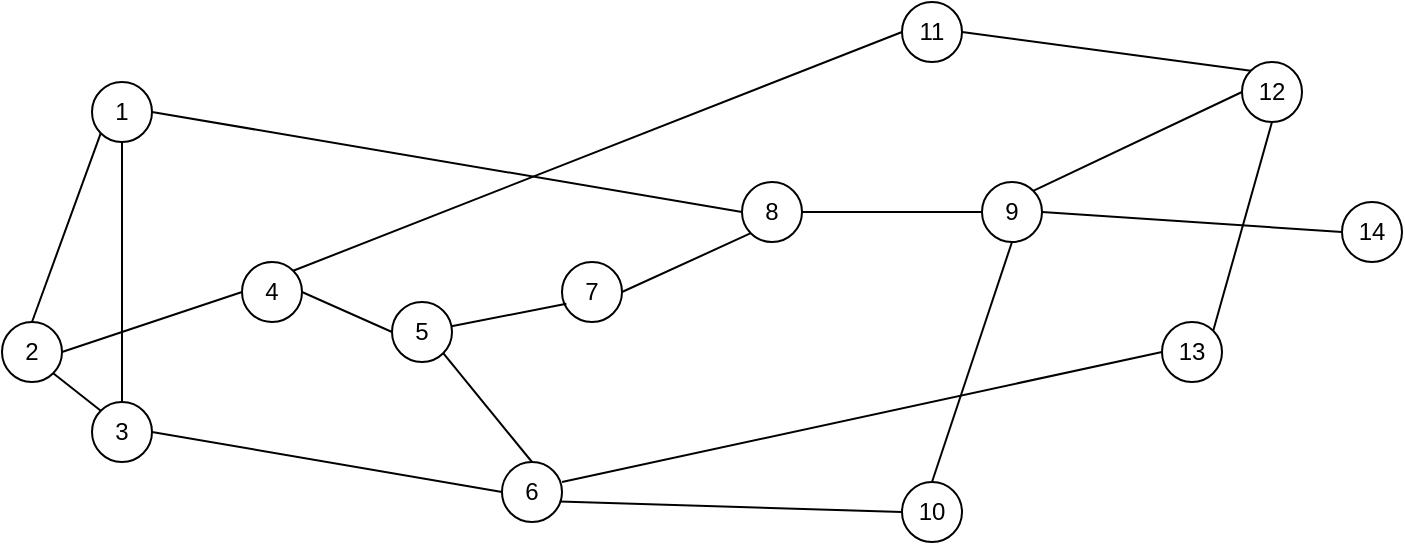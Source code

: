 <mxfile version="21.3.7" type="github">
  <diagram name="Page-1" id="42789a77-a242-8287-6e28-9cd8cfd52e62">
    <mxGraphModel dx="2049" dy="1041" grid="1" gridSize="10" guides="1" tooltips="1" connect="1" arrows="1" fold="1" page="1" pageScale="1" pageWidth="1100" pageHeight="850" background="none" math="0" shadow="0">
      <root>
        <mxCell id="0" />
        <mxCell id="1" parent="0" />
        <mxCell id="gbePT4k5EF33v_7bp25_-1" value="1" style="ellipse;whiteSpace=wrap;html=1;aspect=fixed;" vertex="1" parent="1">
          <mxGeometry x="385" y="140" width="30" height="30" as="geometry" />
        </mxCell>
        <mxCell id="gbePT4k5EF33v_7bp25_-4" value="3" style="ellipse;whiteSpace=wrap;html=1;aspect=fixed;" vertex="1" parent="1">
          <mxGeometry x="385" y="300" width="30" height="30" as="geometry" />
        </mxCell>
        <mxCell id="gbePT4k5EF33v_7bp25_-5" value="2" style="ellipse;whiteSpace=wrap;html=1;aspect=fixed;" vertex="1" parent="1">
          <mxGeometry x="340" y="260" width="30" height="30" as="geometry" />
        </mxCell>
        <mxCell id="gbePT4k5EF33v_7bp25_-6" value="5" style="ellipse;whiteSpace=wrap;html=1;aspect=fixed;" vertex="1" parent="1">
          <mxGeometry x="535" y="250" width="30" height="30" as="geometry" />
        </mxCell>
        <mxCell id="gbePT4k5EF33v_7bp25_-7" value="4" style="ellipse;whiteSpace=wrap;html=1;aspect=fixed;" vertex="1" parent="1">
          <mxGeometry x="460" y="230" width="30" height="30" as="geometry" />
        </mxCell>
        <mxCell id="gbePT4k5EF33v_7bp25_-8" value="7" style="ellipse;whiteSpace=wrap;html=1;aspect=fixed;rotation=0;" vertex="1" parent="1">
          <mxGeometry x="620" y="230" width="30" height="30" as="geometry" />
        </mxCell>
        <mxCell id="gbePT4k5EF33v_7bp25_-9" value="6" style="ellipse;whiteSpace=wrap;html=1;aspect=fixed;" vertex="1" parent="1">
          <mxGeometry x="590" y="330" width="30" height="30" as="geometry" />
        </mxCell>
        <mxCell id="gbePT4k5EF33v_7bp25_-10" value="8" style="ellipse;whiteSpace=wrap;html=1;aspect=fixed;" vertex="1" parent="1">
          <mxGeometry x="710" y="190" width="30" height="30" as="geometry" />
        </mxCell>
        <mxCell id="gbePT4k5EF33v_7bp25_-11" value="9" style="ellipse;whiteSpace=wrap;html=1;aspect=fixed;" vertex="1" parent="1">
          <mxGeometry x="830" y="190" width="30" height="30" as="geometry" />
        </mxCell>
        <mxCell id="gbePT4k5EF33v_7bp25_-12" value="10" style="ellipse;whiteSpace=wrap;html=1;aspect=fixed;" vertex="1" parent="1">
          <mxGeometry x="790" y="340" width="30" height="30" as="geometry" />
        </mxCell>
        <mxCell id="gbePT4k5EF33v_7bp25_-13" value="11" style="ellipse;whiteSpace=wrap;html=1;aspect=fixed;" vertex="1" parent="1">
          <mxGeometry x="790" y="100" width="30" height="30" as="geometry" />
        </mxCell>
        <mxCell id="gbePT4k5EF33v_7bp25_-14" value="12" style="ellipse;whiteSpace=wrap;html=1;aspect=fixed;" vertex="1" parent="1">
          <mxGeometry x="960" y="130" width="30" height="30" as="geometry" />
        </mxCell>
        <mxCell id="gbePT4k5EF33v_7bp25_-15" value="13" style="ellipse;whiteSpace=wrap;html=1;aspect=fixed;" vertex="1" parent="1">
          <mxGeometry x="920" y="260" width="30" height="30" as="geometry" />
        </mxCell>
        <mxCell id="gbePT4k5EF33v_7bp25_-16" value="14" style="ellipse;whiteSpace=wrap;html=1;aspect=fixed;" vertex="1" parent="1">
          <mxGeometry x="1010" y="200" width="30" height="30" as="geometry" />
        </mxCell>
        <mxCell id="gbePT4k5EF33v_7bp25_-17" value="" style="endArrow=none;html=1;rounded=0;exitX=0.5;exitY=1;exitDx=0;exitDy=0;entryX=0.5;entryY=0;entryDx=0;entryDy=0;" edge="1" parent="1" source="gbePT4k5EF33v_7bp25_-1" target="gbePT4k5EF33v_7bp25_-4">
          <mxGeometry width="50" height="50" relative="1" as="geometry">
            <mxPoint x="710" y="300" as="sourcePoint" />
            <mxPoint x="760" y="250" as="targetPoint" />
          </mxGeometry>
        </mxCell>
        <mxCell id="gbePT4k5EF33v_7bp25_-18" value="" style="endArrow=none;html=1;rounded=0;exitX=1;exitY=1;exitDx=0;exitDy=0;entryX=0;entryY=0;entryDx=0;entryDy=0;" edge="1" parent="1" source="gbePT4k5EF33v_7bp25_-5" target="gbePT4k5EF33v_7bp25_-4">
          <mxGeometry width="50" height="50" relative="1" as="geometry">
            <mxPoint x="710" y="300" as="sourcePoint" />
            <mxPoint x="760" y="250" as="targetPoint" />
          </mxGeometry>
        </mxCell>
        <mxCell id="gbePT4k5EF33v_7bp25_-20" value="" style="endArrow=none;html=1;rounded=0;exitX=0.5;exitY=0;exitDx=0;exitDy=0;entryX=0;entryY=1;entryDx=0;entryDy=0;" edge="1" parent="1" source="gbePT4k5EF33v_7bp25_-5" target="gbePT4k5EF33v_7bp25_-1">
          <mxGeometry width="50" height="50" relative="1" as="geometry">
            <mxPoint x="610" y="300" as="sourcePoint" />
            <mxPoint x="660" y="250" as="targetPoint" />
          </mxGeometry>
        </mxCell>
        <mxCell id="gbePT4k5EF33v_7bp25_-21" value="" style="endArrow=none;html=1;rounded=0;exitX=1;exitY=0.5;exitDx=0;exitDy=0;entryX=0;entryY=0.5;entryDx=0;entryDy=0;" edge="1" parent="1" source="gbePT4k5EF33v_7bp25_-5" target="gbePT4k5EF33v_7bp25_-7">
          <mxGeometry width="50" height="50" relative="1" as="geometry">
            <mxPoint x="610" y="300" as="sourcePoint" />
            <mxPoint x="660" y="250" as="targetPoint" />
          </mxGeometry>
        </mxCell>
        <mxCell id="gbePT4k5EF33v_7bp25_-22" value="" style="endArrow=none;html=1;rounded=0;exitX=1;exitY=0.5;exitDx=0;exitDy=0;entryX=0;entryY=0.5;entryDx=0;entryDy=0;" edge="1" parent="1" source="gbePT4k5EF33v_7bp25_-7" target="gbePT4k5EF33v_7bp25_-6">
          <mxGeometry width="50" height="50" relative="1" as="geometry">
            <mxPoint x="610" y="300" as="sourcePoint" />
            <mxPoint x="660" y="250" as="targetPoint" />
          </mxGeometry>
        </mxCell>
        <mxCell id="gbePT4k5EF33v_7bp25_-23" value="" style="endArrow=none;html=1;rounded=0;entryX=0.073;entryY=0.696;entryDx=0;entryDy=0;entryPerimeter=0;" edge="1" parent="1" source="gbePT4k5EF33v_7bp25_-6" target="gbePT4k5EF33v_7bp25_-8">
          <mxGeometry width="50" height="50" relative="1" as="geometry">
            <mxPoint x="610" y="300" as="sourcePoint" />
            <mxPoint x="660" y="250" as="targetPoint" />
          </mxGeometry>
        </mxCell>
        <mxCell id="gbePT4k5EF33v_7bp25_-24" value="" style="endArrow=none;html=1;rounded=0;exitX=1;exitY=0.5;exitDx=0;exitDy=0;entryX=0;entryY=0.5;entryDx=0;entryDy=0;" edge="1" parent="1" source="gbePT4k5EF33v_7bp25_-4" target="gbePT4k5EF33v_7bp25_-9">
          <mxGeometry width="50" height="50" relative="1" as="geometry">
            <mxPoint x="610" y="300" as="sourcePoint" />
            <mxPoint x="660" y="250" as="targetPoint" />
          </mxGeometry>
        </mxCell>
        <mxCell id="gbePT4k5EF33v_7bp25_-25" value="" style="endArrow=none;html=1;rounded=0;exitX=1;exitY=0.5;exitDx=0;exitDy=0;entryX=0;entryY=0.5;entryDx=0;entryDy=0;" edge="1" parent="1" source="gbePT4k5EF33v_7bp25_-1" target="gbePT4k5EF33v_7bp25_-10">
          <mxGeometry width="50" height="50" relative="1" as="geometry">
            <mxPoint x="610" y="300" as="sourcePoint" />
            <mxPoint x="660" y="250" as="targetPoint" />
          </mxGeometry>
        </mxCell>
        <mxCell id="gbePT4k5EF33v_7bp25_-26" value="" style="endArrow=none;html=1;rounded=0;exitX=1;exitY=0;exitDx=0;exitDy=0;entryX=0;entryY=0.5;entryDx=0;entryDy=0;" edge="1" parent="1" source="gbePT4k5EF33v_7bp25_-7" target="gbePT4k5EF33v_7bp25_-13">
          <mxGeometry width="50" height="50" relative="1" as="geometry">
            <mxPoint x="610" y="300" as="sourcePoint" />
            <mxPoint x="660" y="250" as="targetPoint" />
          </mxGeometry>
        </mxCell>
        <mxCell id="gbePT4k5EF33v_7bp25_-27" value="" style="endArrow=none;html=1;rounded=0;entryX=0;entryY=0.5;entryDx=0;entryDy=0;exitX=0.96;exitY=0.657;exitDx=0;exitDy=0;exitPerimeter=0;" edge="1" parent="1" source="gbePT4k5EF33v_7bp25_-9" target="gbePT4k5EF33v_7bp25_-12">
          <mxGeometry width="50" height="50" relative="1" as="geometry">
            <mxPoint x="620" y="350" as="sourcePoint" />
            <mxPoint x="660" y="250" as="targetPoint" />
          </mxGeometry>
        </mxCell>
        <mxCell id="gbePT4k5EF33v_7bp25_-28" value="" style="endArrow=none;html=1;rounded=0;entryX=0;entryY=0.5;entryDx=0;entryDy=0;" edge="1" parent="1" target="gbePT4k5EF33v_7bp25_-15">
          <mxGeometry width="50" height="50" relative="1" as="geometry">
            <mxPoint x="620" y="340" as="sourcePoint" />
            <mxPoint x="660" y="250" as="targetPoint" />
          </mxGeometry>
        </mxCell>
        <mxCell id="gbePT4k5EF33v_7bp25_-29" value="" style="endArrow=none;html=1;rounded=0;exitX=1;exitY=1;exitDx=0;exitDy=0;entryX=0.5;entryY=0;entryDx=0;entryDy=0;" edge="1" parent="1" source="gbePT4k5EF33v_7bp25_-6" target="gbePT4k5EF33v_7bp25_-9">
          <mxGeometry width="50" height="50" relative="1" as="geometry">
            <mxPoint x="620" y="380" as="sourcePoint" />
            <mxPoint x="670" y="330" as="targetPoint" />
          </mxGeometry>
        </mxCell>
        <mxCell id="gbePT4k5EF33v_7bp25_-33" value="" style="endArrow=none;html=1;rounded=0;exitX=1;exitY=0.5;exitDx=0;exitDy=0;entryX=0;entryY=1;entryDx=0;entryDy=0;" edge="1" parent="1" source="gbePT4k5EF33v_7bp25_-8" target="gbePT4k5EF33v_7bp25_-10">
          <mxGeometry width="50" height="50" relative="1" as="geometry">
            <mxPoint x="800" y="280" as="sourcePoint" />
            <mxPoint x="850" y="230" as="targetPoint" />
          </mxGeometry>
        </mxCell>
        <mxCell id="gbePT4k5EF33v_7bp25_-34" value="" style="endArrow=none;html=1;rounded=0;exitX=1;exitY=0.5;exitDx=0;exitDy=0;entryX=0;entryY=0.5;entryDx=0;entryDy=0;" edge="1" parent="1" source="gbePT4k5EF33v_7bp25_-10" target="gbePT4k5EF33v_7bp25_-11">
          <mxGeometry width="50" height="50" relative="1" as="geometry">
            <mxPoint x="800" y="280" as="sourcePoint" />
            <mxPoint x="850" y="230" as="targetPoint" />
          </mxGeometry>
        </mxCell>
        <mxCell id="gbePT4k5EF33v_7bp25_-35" value="" style="endArrow=none;html=1;rounded=0;exitX=0.5;exitY=1;exitDx=0;exitDy=0;entryX=0.5;entryY=0;entryDx=0;entryDy=0;" edge="1" parent="1" source="gbePT4k5EF33v_7bp25_-11" target="gbePT4k5EF33v_7bp25_-12">
          <mxGeometry width="50" height="50" relative="1" as="geometry">
            <mxPoint x="800" y="280" as="sourcePoint" />
            <mxPoint x="850" y="230" as="targetPoint" />
          </mxGeometry>
        </mxCell>
        <mxCell id="gbePT4k5EF33v_7bp25_-36" value="" style="endArrow=none;html=1;rounded=0;entryX=1;entryY=0.5;entryDx=0;entryDy=0;exitX=0;exitY=0;exitDx=0;exitDy=0;" edge="1" parent="1" source="gbePT4k5EF33v_7bp25_-14" target="gbePT4k5EF33v_7bp25_-13">
          <mxGeometry width="50" height="50" relative="1" as="geometry">
            <mxPoint x="690" y="280" as="sourcePoint" />
            <mxPoint x="740" y="230" as="targetPoint" />
          </mxGeometry>
        </mxCell>
        <mxCell id="gbePT4k5EF33v_7bp25_-37" value="" style="endArrow=none;html=1;rounded=0;exitX=1;exitY=0;exitDx=0;exitDy=0;entryX=0;entryY=0.5;entryDx=0;entryDy=0;" edge="1" parent="1" source="gbePT4k5EF33v_7bp25_-11" target="gbePT4k5EF33v_7bp25_-14">
          <mxGeometry width="50" height="50" relative="1" as="geometry">
            <mxPoint x="690" y="280" as="sourcePoint" />
            <mxPoint x="740" y="230" as="targetPoint" />
          </mxGeometry>
        </mxCell>
        <mxCell id="gbePT4k5EF33v_7bp25_-38" value="" style="endArrow=none;html=1;rounded=0;exitX=1;exitY=0.5;exitDx=0;exitDy=0;entryX=0;entryY=0.5;entryDx=0;entryDy=0;" edge="1" parent="1" source="gbePT4k5EF33v_7bp25_-11" target="gbePT4k5EF33v_7bp25_-16">
          <mxGeometry width="50" height="50" relative="1" as="geometry">
            <mxPoint x="690" y="280" as="sourcePoint" />
            <mxPoint x="740" y="230" as="targetPoint" />
          </mxGeometry>
        </mxCell>
        <mxCell id="gbePT4k5EF33v_7bp25_-42" value="" style="endArrow=none;html=1;rounded=0;exitX=0.5;exitY=1;exitDx=0;exitDy=0;entryX=1;entryY=0;entryDx=0;entryDy=0;" edge="1" parent="1" source="gbePT4k5EF33v_7bp25_-14" target="gbePT4k5EF33v_7bp25_-15">
          <mxGeometry width="50" height="50" relative="1" as="geometry">
            <mxPoint x="690" y="280" as="sourcePoint" />
            <mxPoint x="740" y="230" as="targetPoint" />
          </mxGeometry>
        </mxCell>
      </root>
    </mxGraphModel>
  </diagram>
</mxfile>
